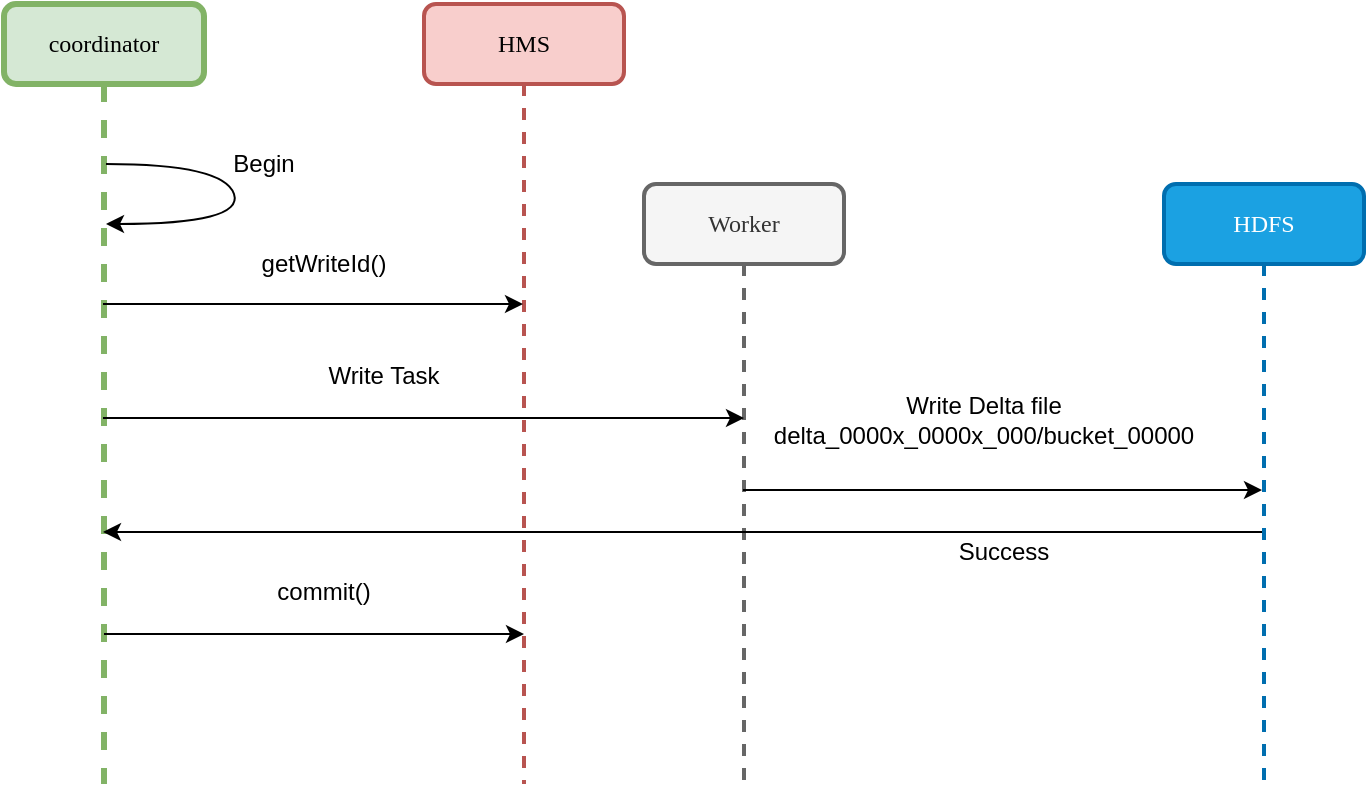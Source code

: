 <mxfile version="13.2.2" type="github"><diagram name="Page-1" id="13e1069c-82ec-6db2-03f1-153e76fe0fe0"><mxGraphModel dx="1422" dy="713" grid="1" gridSize="10" guides="1" tooltips="1" connect="1" arrows="1" fold="1" page="1" pageScale="1" pageWidth="1100" pageHeight="850" background="#ffffff" math="0" shadow="0"><root><mxCell id="0"/><mxCell id="1" parent="0"/><mxCell id="7baba1c4bc27f4b0-2" value="HMS" style="shape=umlLifeline;perimeter=lifelinePerimeter;whiteSpace=wrap;html=1;container=1;collapsible=0;recursiveResize=0;outlineConnect=0;rounded=1;shadow=0;comic=0;labelBackgroundColor=none;strokeWidth=2;fontFamily=Verdana;fontSize=12;align=center;fillColor=#f8cecc;strokeColor=#b85450;" parent="1" vertex="1"><mxGeometry x="400" y="80" width="100" height="390" as="geometry"/></mxCell><mxCell id="7baba1c4bc27f4b0-3" value="Worker" style="shape=umlLifeline;perimeter=lifelinePerimeter;whiteSpace=wrap;html=1;container=1;collapsible=0;recursiveResize=0;outlineConnect=0;rounded=1;shadow=0;comic=0;labelBackgroundColor=none;strokeWidth=2;fontFamily=Verdana;fontSize=12;align=center;fillColor=#f5f5f5;strokeColor=#666666;fontColor=#333333;" parent="1" vertex="1"><mxGeometry x="510" y="170" width="100" height="300" as="geometry"/></mxCell><mxCell id="7baba1c4bc27f4b0-4" value="HDFS" style="shape=umlLifeline;perimeter=lifelinePerimeter;whiteSpace=wrap;html=1;container=1;collapsible=0;recursiveResize=0;outlineConnect=0;rounded=1;shadow=0;comic=0;labelBackgroundColor=none;strokeWidth=2;fontFamily=Verdana;fontSize=12;align=center;fillColor=#1ba1e2;strokeColor=#006EAF;fontColor=#ffffff;" parent="1" vertex="1"><mxGeometry x="770" y="170" width="100" height="300" as="geometry"/></mxCell><mxCell id="7baba1c4bc27f4b0-8" value="coordinator" style="shape=umlLifeline;perimeter=lifelinePerimeter;whiteSpace=wrap;html=1;container=1;collapsible=0;recursiveResize=0;outlineConnect=0;rounded=1;shadow=0;comic=0;labelBackgroundColor=none;strokeWidth=3;fontFamily=Verdana;fontSize=12;align=center;fillColor=#d5e8d4;strokeColor=#82b366;glass=0;" parent="1" vertex="1"><mxGeometry x="190" y="80" width="100" height="390" as="geometry"/></mxCell><mxCell id="A4fYRPUOJlLeQ5B8pnTf-1" value="" style="endArrow=classic;html=1;" edge="1" parent="1"><mxGeometry width="50" height="50" relative="1" as="geometry"><mxPoint x="239.5" y="230" as="sourcePoint"/><mxPoint x="449.5" y="230" as="targetPoint"/></mxGeometry></mxCell><mxCell id="A4fYRPUOJlLeQ5B8pnTf-2" value="Begin" style="text;html=1;strokeColor=none;fillColor=none;align=center;verticalAlign=middle;whiteSpace=wrap;rounded=0;" vertex="1" parent="1"><mxGeometry x="300" y="150" width="40" height="20" as="geometry"/></mxCell><mxCell id="A4fYRPUOJlLeQ5B8pnTf-3" value="" style="curved=1;endArrow=classic;html=1;" edge="1" parent="1" source="7baba1c4bc27f4b0-8" target="7baba1c4bc27f4b0-8"><mxGeometry width="50" height="50" relative="1" as="geometry"><mxPoint x="520" y="270" as="sourcePoint"/><mxPoint x="570" y="220" as="targetPoint"/><Array as="points"><mxPoint x="300" y="160"/><mxPoint x="310" y="190"/></Array></mxGeometry></mxCell><mxCell id="A4fYRPUOJlLeQ5B8pnTf-4" value="getWriteId()" style="text;html=1;strokeColor=none;fillColor=none;align=center;verticalAlign=middle;whiteSpace=wrap;rounded=0;" vertex="1" parent="1"><mxGeometry x="330" y="200" width="40" height="20" as="geometry"/></mxCell><mxCell id="A4fYRPUOJlLeQ5B8pnTf-5" value="Write Task" style="text;html=1;strokeColor=none;fillColor=none;align=center;verticalAlign=middle;whiteSpace=wrap;rounded=0;" vertex="1" parent="1"><mxGeometry x="340" y="256" width="80" height="20" as="geometry"/></mxCell><mxCell id="A4fYRPUOJlLeQ5B8pnTf-6" value="" style="endArrow=classic;html=1;" edge="1" parent="1"><mxGeometry width="50" height="50" relative="1" as="geometry"><mxPoint x="239.5" y="287" as="sourcePoint"/><mxPoint x="560" y="287" as="targetPoint"/></mxGeometry></mxCell><mxCell id="A4fYRPUOJlLeQ5B8pnTf-7" value="" style="endArrow=classic;html=1;" edge="1" parent="1" target="7baba1c4bc27f4b0-4"><mxGeometry width="50" height="50" relative="1" as="geometry"><mxPoint x="559.5" y="323" as="sourcePoint"/><mxPoint x="750" y="323" as="targetPoint"/></mxGeometry></mxCell><mxCell id="A4fYRPUOJlLeQ5B8pnTf-8" value="Write Delta file&lt;br&gt;delta_0000x_0000x_000/bucket_00000" style="text;html=1;strokeColor=none;fillColor=none;align=center;verticalAlign=middle;whiteSpace=wrap;rounded=0;" vertex="1" parent="1"><mxGeometry x="570" y="256" width="220" height="63" as="geometry"/></mxCell><mxCell id="A4fYRPUOJlLeQ5B8pnTf-10" value="" style="endArrow=classic;html=1;" edge="1" parent="1" source="7baba1c4bc27f4b0-4"><mxGeometry width="50" height="50" relative="1" as="geometry"><mxPoint x="749.5" y="344" as="sourcePoint"/><mxPoint x="239.5" y="344" as="targetPoint"/><Array as="points"><mxPoint x="660" y="344"/></Array></mxGeometry></mxCell><mxCell id="A4fYRPUOJlLeQ5B8pnTf-11" value="" style="endArrow=classic;html=1;" edge="1" parent="1"><mxGeometry width="50" height="50" relative="1" as="geometry"><mxPoint x="240" y="395" as="sourcePoint"/><mxPoint x="450" y="395" as="targetPoint"/></mxGeometry></mxCell><mxCell id="A4fYRPUOJlLeQ5B8pnTf-12" value="commit()" style="text;html=1;strokeColor=none;fillColor=none;align=center;verticalAlign=middle;whiteSpace=wrap;rounded=0;" vertex="1" parent="1"><mxGeometry x="330" y="364" width="40" height="20" as="geometry"/></mxCell><mxCell id="A4fYRPUOJlLeQ5B8pnTf-13" value="Success" style="text;html=1;strokeColor=none;fillColor=none;align=center;verticalAlign=middle;whiteSpace=wrap;rounded=0;" vertex="1" parent="1"><mxGeometry x="650" y="344" width="80" height="20" as="geometry"/></mxCell></root></mxGraphModel></diagram></mxfile>